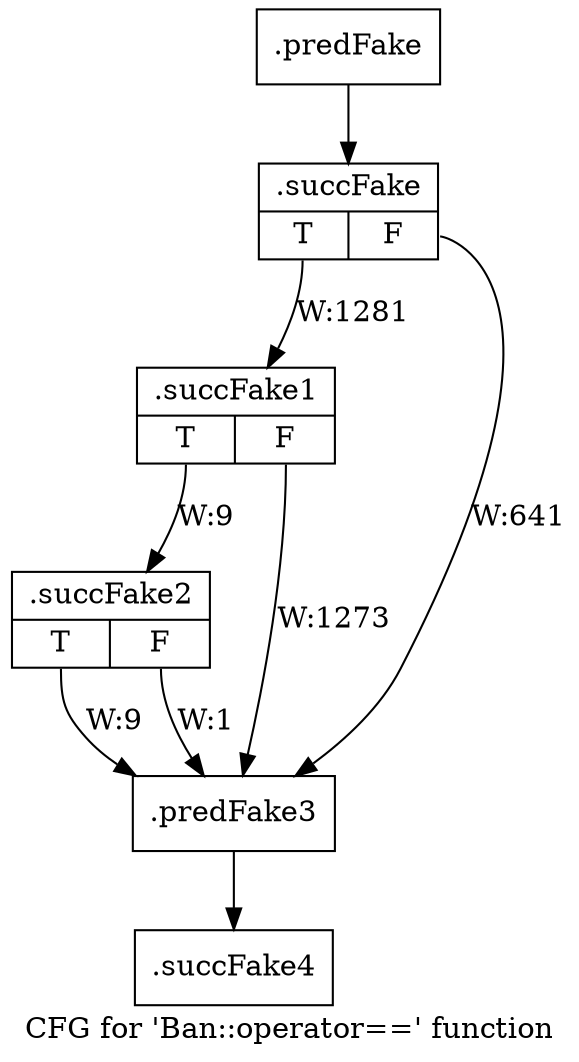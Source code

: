 digraph "CFG for 'Ban::operator==' function" {
	label="CFG for 'Ban::operator==' function";

	Node0x3a3d650 [shape=record,filename="",linenumber="",label="{.predFake}"];
	Node0x3a3d650 -> Node0x39c4e40[ callList="" memoryops="" filename="../../../../src/ban_s3.cpp" execusionnum="1920"];
	Node0x39c4e40 [shape=record,filename="../../../../src/ban_s3.cpp",linenumber="22",label="{.succFake|{<s0>T|<s1>F}}"];
	Node0x39c4e40:s0 -> Node0x39c5270[label="W:1281" callList="" memoryops="" filename="../../../../src/ban_s3.cpp" execusionnum="1280"];
	Node0x39c4e40:s1 -> Node0x3a3d840[label="W:641"];
	Node0x39c5270 [shape=record,filename="../../../../src/ban_s3.cpp",linenumber="22",label="{.succFake1|{<s0>T|<s1>F}}"];
	Node0x39c5270:s0 -> Node0x39c52c0[label="W:9" callList="" memoryops="" filename="../../../../src/ban_s3.cpp" execusionnum="8"];
	Node0x39c5270:s1 -> Node0x3a3d840[label="W:1273"];
	Node0x39c52c0 [shape=record,filename="../../../../src/ban_s3.cpp",linenumber="22",label="{.succFake2|{<s0>T|<s1>F}}"];
	Node0x39c52c0:s0 -> Node0x3a3d840[label="W:9" callList="" memoryops="" filename="../../../../src/ban_s3.cpp" execusionnum="8"];
	Node0x39c52c0:s1 -> Node0x3a3d840[label="W:1"];
	Node0x3a3d840 [shape=record,filename="../../../../src/ban_s3.cpp",linenumber="22",label="{.predFake3}"];
	Node0x3a3d840 -> Node0x39c5420[ callList="" memoryops="" filename="../../../../src/ban_s3.cpp" execusionnum="1920"];
	Node0x39c5420 [shape=record,filename="../../../../src/ban_s3.cpp",linenumber="22",label="{.succFake4}"];
}
